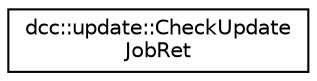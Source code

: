 digraph "类继承关系图"
{
  edge [fontname="Helvetica",fontsize="10",labelfontname="Helvetica",labelfontsize="10"];
  node [fontname="Helvetica",fontsize="10",shape=record];
  rankdir="LR";
  Node0 [label="dcc::update::CheckUpdate\lJobRet",height=0.2,width=0.4,color="black", fillcolor="white", style="filled",URL="$structdcc_1_1update_1_1_check_update_job_ret.html"];
}
